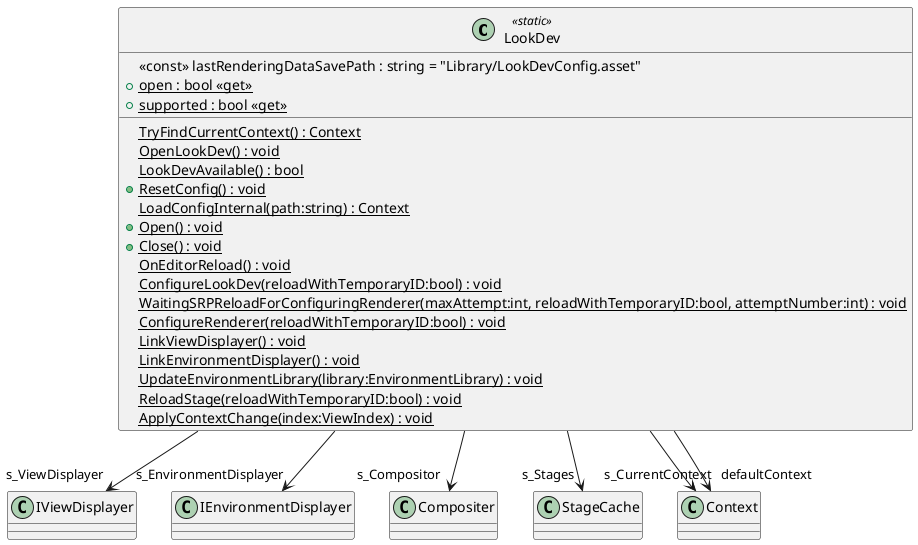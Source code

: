@startuml
class LookDev <<static>> {
    <<const>> lastRenderingDataSavePath : string = "Library/LookDevConfig.asset"
    {static} TryFindCurrentContext() : Context
    {static} OpenLookDev() : void
    {static} LookDevAvailable() : bool
    + {static} open : bool <<get>>
    + {static} supported : bool <<get>>
    + {static} ResetConfig() : void
    {static} LoadConfigInternal(path:string) : Context
    + {static} Open() : void
    + {static} Close() : void
    {static} OnEditorReload() : void
    {static} ConfigureLookDev(reloadWithTemporaryID:bool) : void
    {static} WaitingSRPReloadForConfiguringRenderer(maxAttempt:int, reloadWithTemporaryID:bool, attemptNumber:int) : void
    {static} ConfigureRenderer(reloadWithTemporaryID:bool) : void
    {static} LinkViewDisplayer() : void
    {static} LinkEnvironmentDisplayer() : void
    {static} UpdateEnvironmentLibrary(library:EnvironmentLibrary) : void
    {static} ReloadStage(reloadWithTemporaryID:bool) : void
    {static} ApplyContextChange(index:ViewIndex) : void
}
LookDev --> "s_ViewDisplayer" IViewDisplayer
LookDev --> "s_EnvironmentDisplayer" IEnvironmentDisplayer
LookDev --> "s_Compositor" Compositer
LookDev --> "s_Stages" StageCache
LookDev --> "s_CurrentContext" Context
LookDev --> "defaultContext" Context
@enduml
